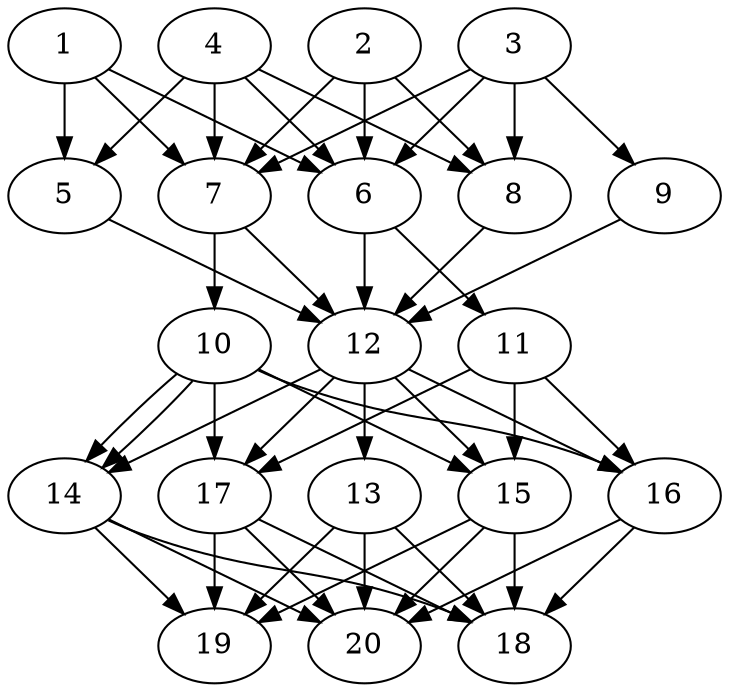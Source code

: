 // DAG automatically generated by daggen at Thu Oct  3 13:58:43 2019
// ./daggen --dot -n 20 --ccr 0.3 --fat 0.5 --regular 0.5 --density 0.9 --mindata 5242880 --maxdata 52428800 
digraph G {
  1 [size="142103893", alpha="0.08", expect_size="42631168"] 
  1 -> 5 [size ="42631168"]
  1 -> 6 [size ="42631168"]
  1 -> 7 [size ="42631168"]
  2 [size="47267840", alpha="0.07", expect_size="14180352"] 
  2 -> 6 [size ="14180352"]
  2 -> 7 [size ="14180352"]
  2 -> 8 [size ="14180352"]
  3 [size="25074347", alpha="0.18", expect_size="7522304"] 
  3 -> 6 [size ="7522304"]
  3 -> 7 [size ="7522304"]
  3 -> 8 [size ="7522304"]
  3 -> 9 [size ="7522304"]
  4 [size="80435200", alpha="0.07", expect_size="24130560"] 
  4 -> 5 [size ="24130560"]
  4 -> 6 [size ="24130560"]
  4 -> 7 [size ="24130560"]
  4 -> 8 [size ="24130560"]
  5 [size="74881707", alpha="0.18", expect_size="22464512"] 
  5 -> 12 [size ="22464512"]
  6 [size="69010773", alpha="0.09", expect_size="20703232"] 
  6 -> 11 [size ="20703232"]
  6 -> 12 [size ="20703232"]
  7 [size="166065493", alpha="0.16", expect_size="49819648"] 
  7 -> 10 [size ="49819648"]
  7 -> 12 [size ="49819648"]
  8 [size="106608640", alpha="0.04", expect_size="31982592"] 
  8 -> 12 [size ="31982592"]
  9 [size="27313493", alpha="0.16", expect_size="8194048"] 
  9 -> 12 [size ="8194048"]
  10 [size="152528213", alpha="0.13", expect_size="45758464"] 
  10 -> 14 [size ="45758464"]
  10 -> 14 [size ="45758464"]
  10 -> 15 [size ="45758464"]
  10 -> 16 [size ="45758464"]
  10 -> 17 [size ="45758464"]
  11 [size="72942933", alpha="0.14", expect_size="21882880"] 
  11 -> 15 [size ="21882880"]
  11 -> 16 [size ="21882880"]
  11 -> 17 [size ="21882880"]
  12 [size="133918720", alpha="0.02", expect_size="40175616"] 
  12 -> 13 [size ="40175616"]
  12 -> 14 [size ="40175616"]
  12 -> 15 [size ="40175616"]
  12 -> 16 [size ="40175616"]
  12 -> 17 [size ="40175616"]
  13 [size="29300053", alpha="0.07", expect_size="8790016"] 
  13 -> 18 [size ="8790016"]
  13 -> 19 [size ="8790016"]
  13 -> 20 [size ="8790016"]
  14 [size="167680000", alpha="0.14", expect_size="50304000"] 
  14 -> 18 [size ="50304000"]
  14 -> 19 [size ="50304000"]
  14 -> 20 [size ="50304000"]
  15 [size="66669227", alpha="0.18", expect_size="20000768"] 
  15 -> 18 [size ="20000768"]
  15 -> 19 [size ="20000768"]
  15 -> 20 [size ="20000768"]
  16 [size="54019413", alpha="0.14", expect_size="16205824"] 
  16 -> 18 [size ="16205824"]
  16 -> 20 [size ="16205824"]
  17 [size="125187413", alpha="0.13", expect_size="37556224"] 
  17 -> 18 [size ="37556224"]
  17 -> 19 [size ="37556224"]
  17 -> 20 [size ="37556224"]
  18 [size="95098880", alpha="0.02", expect_size="28529664"] 
  19 [size="123996160", alpha="0.08", expect_size="37198848"] 
  20 [size="95436800", alpha="0.20", expect_size="28631040"] 
}
